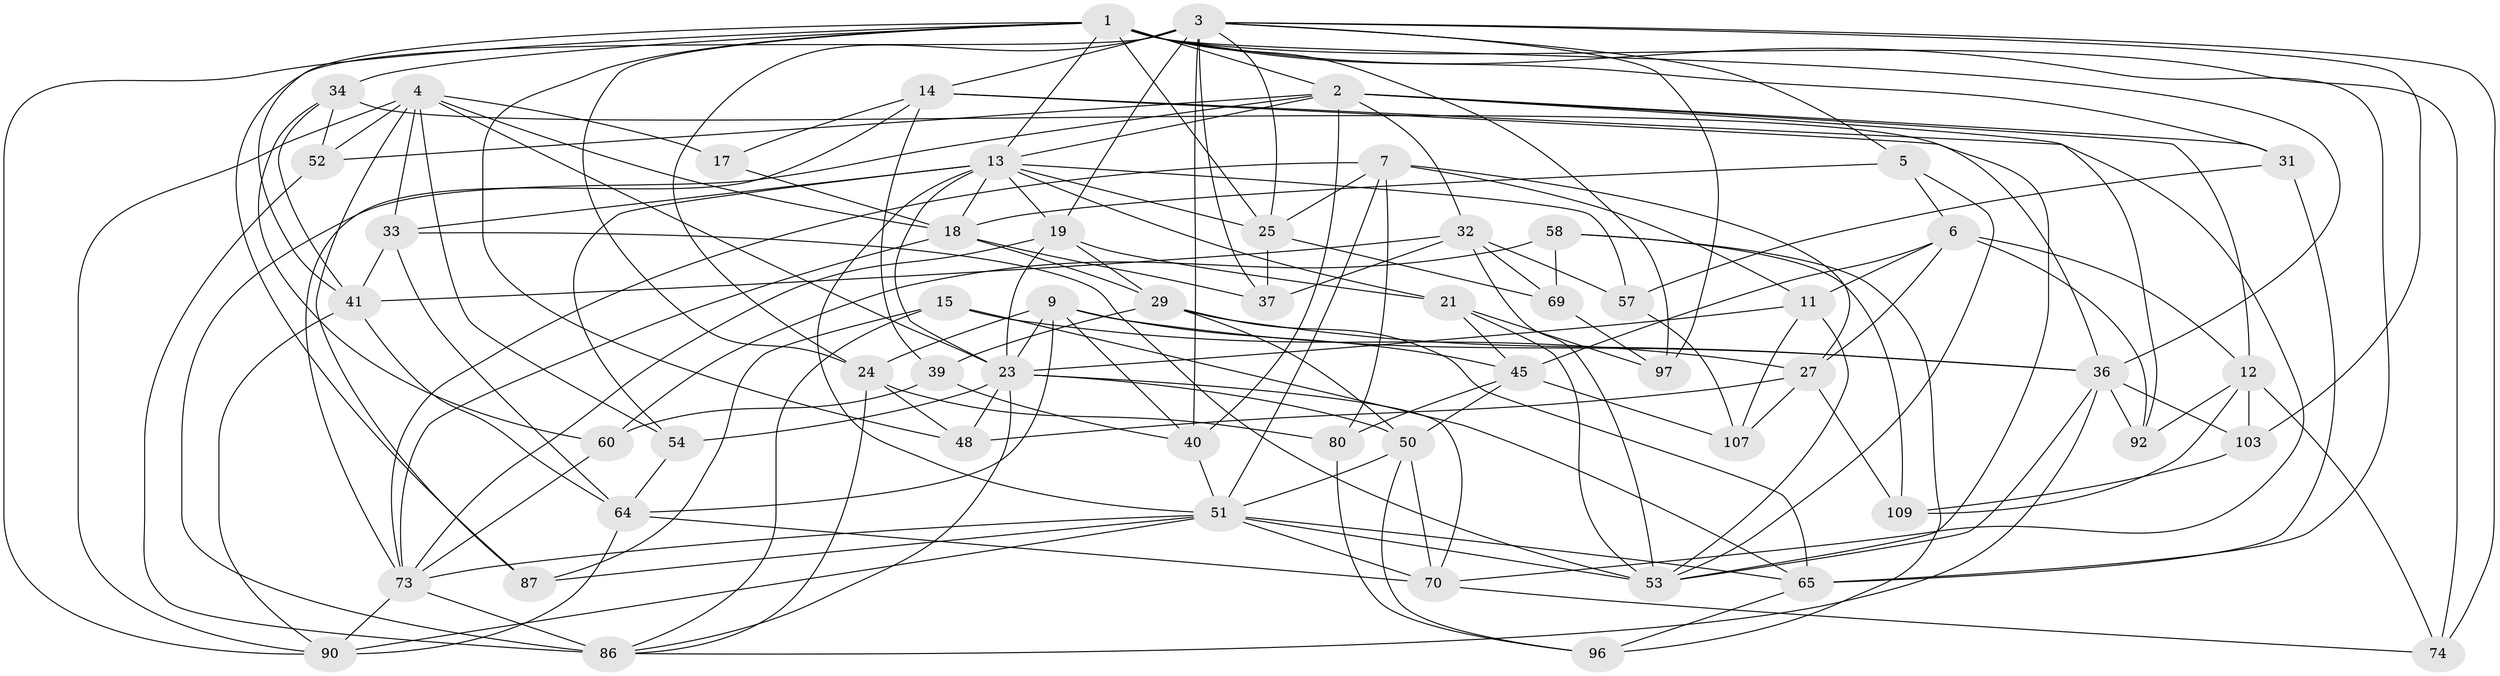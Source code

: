 // original degree distribution, {4: 1.0}
// Generated by graph-tools (version 1.1) at 2025/16/03/09/25 04:16:20]
// undirected, 57 vertices, 165 edges
graph export_dot {
graph [start="1"]
  node [color=gray90,style=filled];
  1 [super="+10+28+8"];
  2 [super="+22+81"];
  3 [super="+38+56+16"];
  4 [super="+82"];
  5;
  6 [super="+79"];
  7 [super="+44"];
  9 [super="+115"];
  11 [super="+42"];
  12 [super="+93"];
  13 [super="+20+84+26"];
  14 [super="+72"];
  15;
  17;
  18 [super="+43"];
  19 [super="+30"];
  21 [super="+104"];
  23 [super="+83"];
  24 [super="+59"];
  25 [super="+110"];
  27 [super="+47"];
  29 [super="+99"];
  31;
  32 [super="+49"];
  33 [super="+35"];
  34 [super="+46"];
  36 [super="+114+106"];
  37;
  39;
  40 [super="+88"];
  41 [super="+68"];
  45 [super="+63"];
  48;
  50 [super="+76"];
  51 [super="+102+71+95"];
  52;
  53 [super="+77+111+62"];
  54;
  57;
  58;
  60;
  64 [super="+66"];
  65 [super="+67"];
  69;
  70 [super="+113"];
  73 [super="+75"];
  74;
  80;
  86 [super="+91+105"];
  87;
  90 [super="+101"];
  92;
  96;
  97;
  103;
  107;
  109;
  1 -- 34 [weight=2];
  1 -- 2;
  1 -- 90;
  1 -- 13;
  1 -- 74;
  1 -- 25;
  1 -- 65;
  1 -- 97;
  1 -- 36;
  1 -- 48;
  1 -- 24;
  1 -- 31;
  1 -- 41;
  2 -- 52;
  2 -- 12;
  2 -- 86 [weight=2];
  2 -- 92;
  2 -- 32;
  2 -- 40;
  2 -- 13;
  2 -- 31;
  3 -- 74;
  3 -- 24;
  3 -- 97;
  3 -- 103;
  3 -- 37;
  3 -- 5;
  3 -- 87;
  3 -- 14;
  3 -- 40 [weight=2];
  3 -- 25;
  3 -- 19;
  4 -- 54;
  4 -- 18;
  4 -- 90;
  4 -- 33;
  4 -- 17;
  4 -- 52;
  4 -- 87;
  4 -- 23;
  5 -- 18;
  5 -- 6;
  5 -- 53;
  6 -- 92;
  6 -- 12;
  6 -- 11;
  6 -- 27;
  6 -- 45;
  7 -- 11;
  7 -- 51;
  7 -- 27;
  7 -- 80;
  7 -- 25;
  7 -- 73;
  9 -- 45;
  9 -- 64;
  9 -- 24;
  9 -- 40;
  9 -- 23;
  9 -- 36;
  11 -- 107;
  11 -- 53 [weight=2];
  11 -- 23;
  12 -- 74;
  12 -- 103;
  12 -- 109;
  12 -- 92;
  13 -- 33 [weight=2];
  13 -- 51;
  13 -- 25;
  13 -- 21;
  13 -- 23;
  13 -- 18;
  13 -- 19;
  13 -- 54;
  13 -- 57;
  14 -- 17;
  14 -- 70;
  14 -- 39;
  14 -- 73;
  14 -- 53;
  15 -- 87;
  15 -- 86;
  15 -- 27;
  15 -- 65;
  17 -- 18 [weight=2];
  18 -- 73;
  18 -- 37;
  18 -- 29;
  19 -- 73;
  19 -- 21;
  19 -- 29;
  19 -- 23;
  21 -- 97;
  21 -- 45;
  21 -- 53 [weight=2];
  23 -- 48;
  23 -- 70;
  23 -- 50;
  23 -- 54;
  23 -- 86;
  24 -- 48;
  24 -- 80;
  24 -- 86;
  25 -- 37;
  25 -- 69;
  27 -- 48;
  27 -- 107;
  27 -- 109;
  29 -- 36;
  29 -- 50;
  29 -- 39;
  29 -- 65;
  31 -- 65;
  31 -- 57;
  32 -- 37;
  32 -- 69;
  32 -- 41;
  32 -- 57;
  32 -- 53;
  33 -- 64;
  33 -- 53;
  33 -- 41;
  34 -- 36;
  34 -- 41;
  34 -- 60;
  34 -- 52;
  36 -- 103;
  36 -- 53;
  36 -- 86;
  36 -- 92;
  39 -- 60;
  39 -- 40;
  40 -- 51;
  41 -- 64;
  41 -- 90;
  45 -- 80;
  45 -- 107;
  45 -- 50;
  50 -- 96;
  50 -- 70;
  50 -- 51;
  51 -- 87;
  51 -- 90;
  51 -- 65;
  51 -- 73;
  51 -- 53;
  51 -- 70;
  52 -- 86;
  54 -- 64;
  57 -- 107;
  58 -- 60;
  58 -- 69;
  58 -- 96;
  58 -- 109;
  60 -- 73;
  64 -- 70;
  64 -- 90;
  65 -- 96;
  69 -- 97;
  70 -- 74;
  73 -- 86;
  73 -- 90;
  80 -- 96;
  103 -- 109;
}
